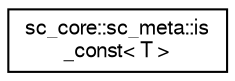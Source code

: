 digraph "Graphical Class Hierarchy"
{
  edge [fontname="FreeSans",fontsize="10",labelfontname="FreeSans",labelfontsize="10"];
  node [fontname="FreeSans",fontsize="10",shape=record];
  rankdir="LR";
  Node0 [label="sc_core::sc_meta::is\l_const\< T \>",height=0.2,width=0.4,color="black", fillcolor="white", style="filled",URL="$a02156.html"];
}
